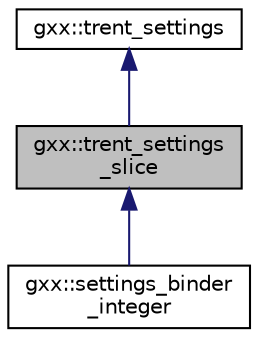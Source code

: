 digraph "gxx::trent_settings_slice"
{
  edge [fontname="Helvetica",fontsize="10",labelfontname="Helvetica",labelfontsize="10"];
  node [fontname="Helvetica",fontsize="10",shape=record];
  Node1 [label="gxx::trent_settings\l_slice",height=0.2,width=0.4,color="black", fillcolor="grey75", style="filled", fontcolor="black"];
  Node2 -> Node1 [dir="back",color="midnightblue",fontsize="10",style="solid",fontname="Helvetica"];
  Node2 [label="gxx::trent_settings",height=0.2,width=0.4,color="black", fillcolor="white", style="filled",URL="$structgxx_1_1trent__settings.html"];
  Node1 -> Node3 [dir="back",color="midnightblue",fontsize="10",style="solid",fontname="Helvetica"];
  Node3 [label="gxx::settings_binder\l_integer",height=0.2,width=0.4,color="black", fillcolor="white", style="filled",URL="$classgxx_1_1settings__binder__integer.html"];
}
